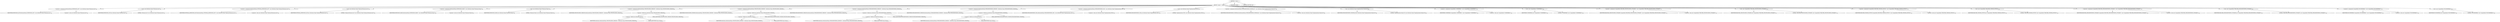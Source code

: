 digraph "&lt;clinit&gt;" {  
"1212" [label = <(METHOD,&lt;clinit&gt;)> ]
"1213" [label = <(BLOCK,&lt;empty&gt;,&lt;empty&gt;)> ]
"1214" [label = <(&lt;operator&gt;.assignment,Attributes$Name EXTENSION_LIST = new Attributes.Name(&quot;Extension-List&quot;))<SUB>44</SUB>> ]
"1215" [label = <(IDENTIFIER,EXTENSION_LIST,Attributes$Name EXTENSION_LIST = new Attributes.Name(&quot;Extension-List&quot;))<SUB>44</SUB>> ]
"1216" [label = <(&lt;operator&gt;.alloc,new Attributes.Name(&quot;Extension-List&quot;))<SUB>45</SUB>> ]
"1217" [label = <(&lt;init&gt;,new Attributes.Name(&quot;Extension-List&quot;))<SUB>45</SUB>> ]
"3" [label = <(IDENTIFIER,EXTENSION_LIST,new Attributes.Name(&quot;Extension-List&quot;))<SUB>44</SUB>> ]
"1218" [label = <(LITERAL,&quot;Extension-List&quot;,new Attributes.Name(&quot;Extension-List&quot;))<SUB>45</SUB>> ]
"1219" [label = <(&lt;operator&gt;.assignment,Attributes$Name OPTIONAL_EXTENSION_LIST = new Attributes.Name(&quot;Optional-Extension-List&quot;))<SUB>57</SUB>> ]
"1220" [label = <(IDENTIFIER,OPTIONAL_EXTENSION_LIST,Attributes$Name OPTIONAL_EXTENSION_LIST = new Attributes.Name(&quot;Optional-Extension-List&quot;))<SUB>57</SUB>> ]
"1221" [label = <(&lt;operator&gt;.alloc,new Attributes.Name(&quot;Optional-Extension-List&quot;))<SUB>58</SUB>> ]
"1222" [label = <(&lt;init&gt;,new Attributes.Name(&quot;Optional-Extension-List&quot;))<SUB>58</SUB>> ]
"5" [label = <(IDENTIFIER,OPTIONAL_EXTENSION_LIST,new Attributes.Name(&quot;Optional-Extension-List&quot;))<SUB>57</SUB>> ]
"1223" [label = <(LITERAL,&quot;Optional-Extension-List&quot;,new Attributes.Name(&quot;Optional-Extension-List&quot;))<SUB>58</SUB>> ]
"1224" [label = <(&lt;operator&gt;.assignment,Attributes$Name EXTENSION_NAME = new Attributes.Name(&quot;Extension-Name&quot;))<SUB>63</SUB>> ]
"1225" [label = <(IDENTIFIER,EXTENSION_NAME,Attributes$Name EXTENSION_NAME = new Attributes.Name(&quot;Extension-Name&quot;))<SUB>63</SUB>> ]
"1226" [label = <(&lt;operator&gt;.alloc,new Attributes.Name(&quot;Extension-Name&quot;))<SUB>64</SUB>> ]
"1227" [label = <(&lt;init&gt;,new Attributes.Name(&quot;Extension-Name&quot;))<SUB>64</SUB>> ]
"7" [label = <(IDENTIFIER,EXTENSION_NAME,new Attributes.Name(&quot;Extension-Name&quot;))<SUB>63</SUB>> ]
"1228" [label = <(LITERAL,&quot;Extension-Name&quot;,new Attributes.Name(&quot;Extension-Name&quot;))<SUB>64</SUB>> ]
"1229" [label = <(&lt;operator&gt;.assignment,Attributes$Name SPECIFICATION_VERSION = Attributes.Name.SPECIFICATION_VERSION)<SUB>68</SUB>> ]
"1230" [label = <(IDENTIFIER,SPECIFICATION_VERSION,Attributes$Name SPECIFICATION_VERSION = Attributes.Name.SPECIFICATION_VERSION)<SUB>68</SUB>> ]
"1231" [label = <(&lt;operator&gt;.fieldAccess,Attributes.Name.SPECIFICATION_VERSION)<SUB>69</SUB>> ]
"1232" [label = <(&lt;operator&gt;.fieldAccess,Attributes.Name)<SUB>69</SUB>> ]
"1233" [label = <(IDENTIFIER,Attributes,Attributes$Name SPECIFICATION_VERSION = Attributes.Name.SPECIFICATION_VERSION)<SUB>69</SUB>> ]
"1234" [label = <(FIELD_IDENTIFIER,Name,Name)<SUB>69</SUB>> ]
"1235" [label = <(FIELD_IDENTIFIER,SPECIFICATION_VERSION,SPECIFICATION_VERSION)<SUB>69</SUB>> ]
"1236" [label = <(&lt;operator&gt;.assignment,Attributes$Name SPECIFICATION_VENDOR = Attributes.Name.SPECIFICATION_VENDOR)<SUB>74</SUB>> ]
"1237" [label = <(IDENTIFIER,SPECIFICATION_VENDOR,Attributes$Name SPECIFICATION_VENDOR = Attributes.Name.SPECIFICATION_VENDOR)<SUB>74</SUB>> ]
"1238" [label = <(&lt;operator&gt;.fieldAccess,Attributes.Name.SPECIFICATION_VENDOR)<SUB>75</SUB>> ]
"1239" [label = <(&lt;operator&gt;.fieldAccess,Attributes.Name)<SUB>75</SUB>> ]
"1240" [label = <(IDENTIFIER,Attributes,Attributes$Name SPECIFICATION_VENDOR = Attributes.Name.SPECIFICATION_VENDOR)<SUB>75</SUB>> ]
"1241" [label = <(FIELD_IDENTIFIER,Name,Name)<SUB>75</SUB>> ]
"1242" [label = <(FIELD_IDENTIFIER,SPECIFICATION_VENDOR,SPECIFICATION_VENDOR)<SUB>75</SUB>> ]
"1243" [label = <(&lt;operator&gt;.assignment,Attributes$Name IMPLEMENTATION_VERSION = Attributes.Name.IMPLEMENTATION_VERSION)<SUB>80</SUB>> ]
"1244" [label = <(IDENTIFIER,IMPLEMENTATION_VERSION,Attributes$Name IMPLEMENTATION_VERSION = Attributes.Name.IMPLEMENTATION_VERSION)<SUB>80</SUB>> ]
"1245" [label = <(&lt;operator&gt;.fieldAccess,Attributes.Name.IMPLEMENTATION_VERSION)<SUB>81</SUB>> ]
"1246" [label = <(&lt;operator&gt;.fieldAccess,Attributes.Name)<SUB>81</SUB>> ]
"1247" [label = <(IDENTIFIER,Attributes,Attributes$Name IMPLEMENTATION_VERSION = Attributes.Name.IMPLEMENTATION_VERSION)<SUB>81</SUB>> ]
"1248" [label = <(FIELD_IDENTIFIER,Name,Name)<SUB>81</SUB>> ]
"1249" [label = <(FIELD_IDENTIFIER,IMPLEMENTATION_VERSION,IMPLEMENTATION_VERSION)<SUB>81</SUB>> ]
"1250" [label = <(&lt;operator&gt;.assignment,Attributes$Name IMPLEMENTATION_VENDOR = Attributes.Name.IMPLEMENTATION_VENDOR)<SUB>86</SUB>> ]
"1251" [label = <(IDENTIFIER,IMPLEMENTATION_VENDOR,Attributes$Name IMPLEMENTATION_VENDOR = Attributes.Name.IMPLEMENTATION_VENDOR)<SUB>86</SUB>> ]
"1252" [label = <(&lt;operator&gt;.fieldAccess,Attributes.Name.IMPLEMENTATION_VENDOR)<SUB>87</SUB>> ]
"1253" [label = <(&lt;operator&gt;.fieldAccess,Attributes.Name)<SUB>87</SUB>> ]
"1254" [label = <(IDENTIFIER,Attributes,Attributes$Name IMPLEMENTATION_VENDOR = Attributes.Name.IMPLEMENTATION_VENDOR)<SUB>87</SUB>> ]
"1255" [label = <(FIELD_IDENTIFIER,Name,Name)<SUB>87</SUB>> ]
"1256" [label = <(FIELD_IDENTIFIER,IMPLEMENTATION_VENDOR,IMPLEMENTATION_VENDOR)<SUB>87</SUB>> ]
"1257" [label = <(&lt;operator&gt;.assignment,Attributes$Name IMPLEMENTATION_URL = new Attributes.Name(&quot;Implementation-URL&quot;))<SUB>92</SUB>> ]
"1258" [label = <(IDENTIFIER,IMPLEMENTATION_URL,Attributes$Name IMPLEMENTATION_URL = new Attributes.Name(&quot;Implementation-URL&quot;))<SUB>92</SUB>> ]
"1259" [label = <(&lt;operator&gt;.alloc,new Attributes.Name(&quot;Implementation-URL&quot;))<SUB>93</SUB>> ]
"1260" [label = <(&lt;init&gt;,new Attributes.Name(&quot;Implementation-URL&quot;))<SUB>93</SUB>> ]
"9" [label = <(IDENTIFIER,IMPLEMENTATION_URL,new Attributes.Name(&quot;Implementation-URL&quot;))<SUB>92</SUB>> ]
"1261" [label = <(LITERAL,&quot;Implementation-URL&quot;,new Attributes.Name(&quot;Implementation-URL&quot;))<SUB>93</SUB>> ]
"1262" [label = <(&lt;operator&gt;.assignment,Attributes$Name IMPLEMENTATION_VENDOR_ID = new Attributes.Name(&quot;Implementation-Vendor-Id&quot;))<SUB>98</SUB>> ]
"1263" [label = <(IDENTIFIER,IMPLEMENTATION_VENDOR_ID,Attributes$Name IMPLEMENTATION_VENDOR_ID = new Attributes.Name(&quot;Implementation-Vendor-Id&quot;))<SUB>98</SUB>> ]
"1264" [label = <(&lt;operator&gt;.alloc,new Attributes.Name(&quot;Implementation-Vendor-Id&quot;))<SUB>99</SUB>> ]
"1265" [label = <(&lt;init&gt;,new Attributes.Name(&quot;Implementation-Vendor-Id&quot;))<SUB>99</SUB>> ]
"11" [label = <(IDENTIFIER,IMPLEMENTATION_VENDOR_ID,new Attributes.Name(&quot;Implementation-Vendor-Id&quot;))<SUB>98</SUB>> ]
"1266" [label = <(LITERAL,&quot;Implementation-Vendor-Id&quot;,new Attributes.Name(&quot;Implementation-Vendor-Id&quot;))<SUB>99</SUB>> ]
"1267" [label = <(&lt;operator&gt;.assignment,Compatibility COMPATIBLE = new Compatibility(&quot;COMPATIBLE&quot;))<SUB>104</SUB>> ]
"1268" [label = <(IDENTIFIER,COMPATIBLE,Compatibility COMPATIBLE = new Compatibility(&quot;COMPATIBLE&quot;))<SUB>104</SUB>> ]
"1269" [label = <(&lt;operator&gt;.alloc,new Compatibility(&quot;COMPATIBLE&quot;))<SUB>105</SUB>> ]
"1270" [label = <(&lt;init&gt;,new Compatibility(&quot;COMPATIBLE&quot;))<SUB>105</SUB>> ]
"13" [label = <(IDENTIFIER,COMPATIBLE,new Compatibility(&quot;COMPATIBLE&quot;))<SUB>104</SUB>> ]
"1271" [label = <(LITERAL,&quot;COMPATIBLE&quot;,new Compatibility(&quot;COMPATIBLE&quot;))<SUB>105</SUB>> ]
"1272" [label = <(&lt;operator&gt;.assignment,Compatibility REQUIRE_SPECIFICATION_UPGRADE = new Compatibility(&quot;REQUIRE_SPECIFICATION_UPGRADE&quot;))<SUB>111</SUB>> ]
"1273" [label = <(IDENTIFIER,REQUIRE_SPECIFICATION_UPGRADE,Compatibility REQUIRE_SPECIFICATION_UPGRADE = new Compatibility(&quot;REQUIRE_SPECIFICATION_UPGRADE&quot;))<SUB>111</SUB>> ]
"1274" [label = <(&lt;operator&gt;.alloc,new Compatibility(&quot;REQUIRE_SPECIFICATION_UPGRADE&quot;))<SUB>112</SUB>> ]
"1275" [label = <(&lt;init&gt;,new Compatibility(&quot;REQUIRE_SPECIFICATION_UPGRADE&quot;))<SUB>112</SUB>> ]
"15" [label = <(IDENTIFIER,REQUIRE_SPECIFICATION_UPGRADE,new Compatibility(&quot;REQUIRE_SPECIFICATION_UPGRADE&quot;))<SUB>111</SUB>> ]
"1276" [label = <(LITERAL,&quot;REQUIRE_SPECIFICATION_UPGRADE&quot;,new Compatibility(&quot;REQUIRE_SPECIFICATION_UPGRADE&quot;))<SUB>112</SUB>> ]
"1277" [label = <(&lt;operator&gt;.assignment,Compatibility REQUIRE_VENDOR_SWITCH = new Compatibility(&quot;REQUIRE_VENDOR_SWITCH&quot;))<SUB>118</SUB>> ]
"1278" [label = <(IDENTIFIER,REQUIRE_VENDOR_SWITCH,Compatibility REQUIRE_VENDOR_SWITCH = new Compatibility(&quot;REQUIRE_VENDOR_SWITCH&quot;))<SUB>118</SUB>> ]
"1279" [label = <(&lt;operator&gt;.alloc,new Compatibility(&quot;REQUIRE_VENDOR_SWITCH&quot;))<SUB>119</SUB>> ]
"1280" [label = <(&lt;init&gt;,new Compatibility(&quot;REQUIRE_VENDOR_SWITCH&quot;))<SUB>119</SUB>> ]
"17" [label = <(IDENTIFIER,REQUIRE_VENDOR_SWITCH,new Compatibility(&quot;REQUIRE_VENDOR_SWITCH&quot;))<SUB>118</SUB>> ]
"1281" [label = <(LITERAL,&quot;REQUIRE_VENDOR_SWITCH&quot;,new Compatibility(&quot;REQUIRE_VENDOR_SWITCH&quot;))<SUB>119</SUB>> ]
"1282" [label = <(&lt;operator&gt;.assignment,Compatibility REQUIRE_IMPLEMENTATION_UPGRADE = new Compatibility(&quot;REQUIRE_IMPLEMENTATION_UPGRADE&quot;))<SUB>125</SUB>> ]
"1283" [label = <(IDENTIFIER,REQUIRE_IMPLEMENTATION_UPGRADE,Compatibility REQUIRE_IMPLEMENTATION_UPGRADE = new Compatibility(&quot;REQUIRE_IMPLEMENTATION_UPGRADE&quot;))<SUB>125</SUB>> ]
"1284" [label = <(&lt;operator&gt;.alloc,new Compatibility(&quot;REQUIRE_IMPLEMENTATION_UPGRADE&quot;))<SUB>126</SUB>> ]
"1285" [label = <(&lt;init&gt;,new Compatibility(&quot;REQUIRE_IMPLEMENTATION_UPGRADE&quot;))<SUB>126</SUB>> ]
"19" [label = <(IDENTIFIER,REQUIRE_IMPLEMENTATION_UPGRADE,new Compatibility(&quot;REQUIRE_IMPLEMENTATION_UPGRADE&quot;))<SUB>125</SUB>> ]
"1286" [label = <(LITERAL,&quot;REQUIRE_IMPLEMENTATION_UPGRADE&quot;,new Compatibility(&quot;REQUIRE_IMPLEMENTATION_UPGRADE&quot;))<SUB>126</SUB>> ]
"1287" [label = <(&lt;operator&gt;.assignment,Compatibility INCOMPATIBLE = new Compatibility(&quot;INCOMPATIBLE&quot;))<SUB>134</SUB>> ]
"1288" [label = <(IDENTIFIER,INCOMPATIBLE,Compatibility INCOMPATIBLE = new Compatibility(&quot;INCOMPATIBLE&quot;))<SUB>134</SUB>> ]
"1289" [label = <(&lt;operator&gt;.alloc,new Compatibility(&quot;INCOMPATIBLE&quot;))<SUB>135</SUB>> ]
"1290" [label = <(&lt;init&gt;,new Compatibility(&quot;INCOMPATIBLE&quot;))<SUB>135</SUB>> ]
"21" [label = <(IDENTIFIER,INCOMPATIBLE,new Compatibility(&quot;INCOMPATIBLE&quot;))<SUB>134</SUB>> ]
"1291" [label = <(LITERAL,&quot;INCOMPATIBLE&quot;,new Compatibility(&quot;INCOMPATIBLE&quot;))<SUB>135</SUB>> ]
"1292" [label = <(MODIFIER,STATIC)> ]
"1293" [label = <(METHOD_RETURN,void)> ]
  "1212" -> "1213" 
  "1212" -> "1292" 
  "1212" -> "1293" 
  "1213" -> "1214" 
  "1213" -> "1217" 
  "1213" -> "1219" 
  "1213" -> "1222" 
  "1213" -> "1224" 
  "1213" -> "1227" 
  "1213" -> "1229" 
  "1213" -> "1236" 
  "1213" -> "1243" 
  "1213" -> "1250" 
  "1213" -> "1257" 
  "1213" -> "1260" 
  "1213" -> "1262" 
  "1213" -> "1265" 
  "1213" -> "1267" 
  "1213" -> "1270" 
  "1213" -> "1272" 
  "1213" -> "1275" 
  "1213" -> "1277" 
  "1213" -> "1280" 
  "1213" -> "1282" 
  "1213" -> "1285" 
  "1213" -> "1287" 
  "1213" -> "1290" 
  "1214" -> "1215" 
  "1214" -> "1216" 
  "1217" -> "3" 
  "1217" -> "1218" 
  "1219" -> "1220" 
  "1219" -> "1221" 
  "1222" -> "5" 
  "1222" -> "1223" 
  "1224" -> "1225" 
  "1224" -> "1226" 
  "1227" -> "7" 
  "1227" -> "1228" 
  "1229" -> "1230" 
  "1229" -> "1231" 
  "1231" -> "1232" 
  "1231" -> "1235" 
  "1232" -> "1233" 
  "1232" -> "1234" 
  "1236" -> "1237" 
  "1236" -> "1238" 
  "1238" -> "1239" 
  "1238" -> "1242" 
  "1239" -> "1240" 
  "1239" -> "1241" 
  "1243" -> "1244" 
  "1243" -> "1245" 
  "1245" -> "1246" 
  "1245" -> "1249" 
  "1246" -> "1247" 
  "1246" -> "1248" 
  "1250" -> "1251" 
  "1250" -> "1252" 
  "1252" -> "1253" 
  "1252" -> "1256" 
  "1253" -> "1254" 
  "1253" -> "1255" 
  "1257" -> "1258" 
  "1257" -> "1259" 
  "1260" -> "9" 
  "1260" -> "1261" 
  "1262" -> "1263" 
  "1262" -> "1264" 
  "1265" -> "11" 
  "1265" -> "1266" 
  "1267" -> "1268" 
  "1267" -> "1269" 
  "1270" -> "13" 
  "1270" -> "1271" 
  "1272" -> "1273" 
  "1272" -> "1274" 
  "1275" -> "15" 
  "1275" -> "1276" 
  "1277" -> "1278" 
  "1277" -> "1279" 
  "1280" -> "17" 
  "1280" -> "1281" 
  "1282" -> "1283" 
  "1282" -> "1284" 
  "1285" -> "19" 
  "1285" -> "1286" 
  "1287" -> "1288" 
  "1287" -> "1289" 
  "1290" -> "21" 
  "1290" -> "1291" 
}
